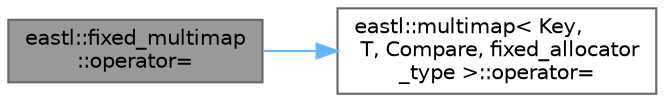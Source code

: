 digraph "eastl::fixed_multimap::operator="
{
 // LATEX_PDF_SIZE
  bgcolor="transparent";
  edge [fontname=Helvetica,fontsize=10,labelfontname=Helvetica,labelfontsize=10];
  node [fontname=Helvetica,fontsize=10,shape=box,height=0.2,width=0.4];
  rankdir="LR";
  Node1 [id="Node000001",label="eastl::fixed_multimap\l::operator=",height=0.2,width=0.4,color="gray40", fillcolor="grey60", style="filled", fontcolor="black",tooltip=" "];
  Node1 -> Node2 [id="edge2_Node000001_Node000002",color="steelblue1",style="solid",tooltip=" "];
  Node2 [id="Node000002",label="eastl::multimap\< Key,\l T, Compare, fixed_allocator\l_type \>::operator=",height=0.2,width=0.4,color="grey40", fillcolor="white", style="filled",URL="$classeastl_1_1multimap.html#a90a85501d12b88d54f0e3160ed327497",tooltip=" "];
}
